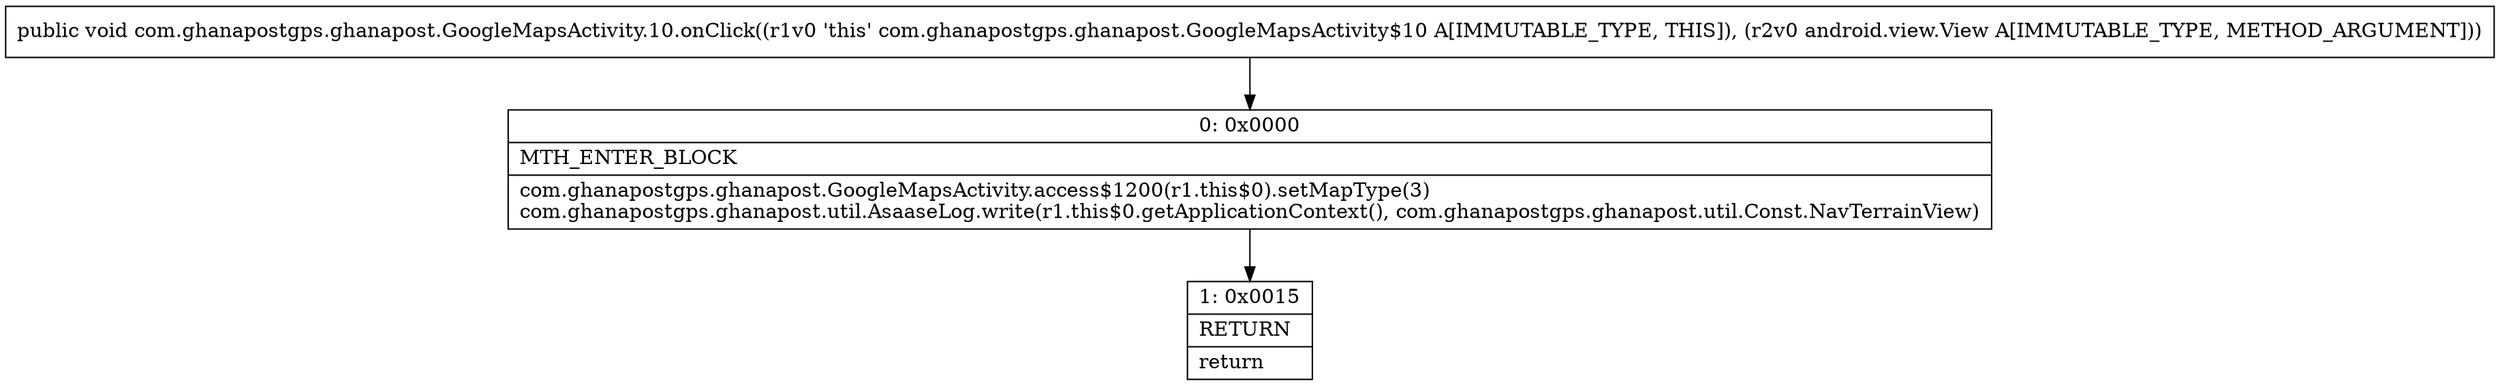 digraph "CFG forcom.ghanapostgps.ghanapost.GoogleMapsActivity.10.onClick(Landroid\/view\/View;)V" {
Node_0 [shape=record,label="{0\:\ 0x0000|MTH_ENTER_BLOCK\l|com.ghanapostgps.ghanapost.GoogleMapsActivity.access$1200(r1.this$0).setMapType(3)\lcom.ghanapostgps.ghanapost.util.AsaaseLog.write(r1.this$0.getApplicationContext(), com.ghanapostgps.ghanapost.util.Const.NavTerrainView)\l}"];
Node_1 [shape=record,label="{1\:\ 0x0015|RETURN\l|return\l}"];
MethodNode[shape=record,label="{public void com.ghanapostgps.ghanapost.GoogleMapsActivity.10.onClick((r1v0 'this' com.ghanapostgps.ghanapost.GoogleMapsActivity$10 A[IMMUTABLE_TYPE, THIS]), (r2v0 android.view.View A[IMMUTABLE_TYPE, METHOD_ARGUMENT])) }"];
MethodNode -> Node_0;
Node_0 -> Node_1;
}

